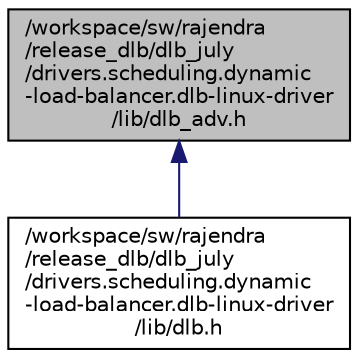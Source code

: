 digraph "/workspace/sw/rajendra/release_dlb/dlb_july/drivers.scheduling.dynamic-load-balancer.dlb-linux-driver/lib/dlb_adv.h"
{
 // LATEX_PDF_SIZE
  edge [fontname="Helvetica",fontsize="10",labelfontname="Helvetica",labelfontsize="10"];
  node [fontname="Helvetica",fontsize="10",shape=record];
  Node1 [label="/workspace/sw/rajendra\l/release_dlb/dlb_july\l/drivers.scheduling.dynamic\l-load-balancer.dlb-linux-driver\l/lib/dlb_adv.h",height=0.2,width=0.4,color="black", fillcolor="grey75", style="filled", fontcolor="black",tooltip="DLB Client API (Advanced Functions)"];
  Node1 -> Node2 [dir="back",color="midnightblue",fontsize="10",style="solid",fontname="Helvetica"];
  Node2 [label="/workspace/sw/rajendra\l/release_dlb/dlb_july\l/drivers.scheduling.dynamic\l-load-balancer.dlb-linux-driver\l/lib/dlb.h",height=0.2,width=0.4,color="black", fillcolor="white", style="filled",URL="$dlb_8h.html",tooltip="DLB Client API."];
}
